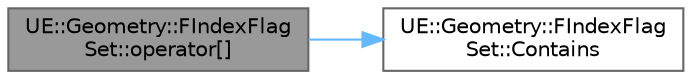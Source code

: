digraph "UE::Geometry::FIndexFlagSet::operator[]"
{
 // INTERACTIVE_SVG=YES
 // LATEX_PDF_SIZE
  bgcolor="transparent";
  edge [fontname=Helvetica,fontsize=10,labelfontname=Helvetica,labelfontsize=10];
  node [fontname=Helvetica,fontsize=10,shape=box,height=0.2,width=0.4];
  rankdir="LR";
  Node1 [id="Node000001",label="UE::Geometry::FIndexFlag\lSet::operator[]",height=0.2,width=0.4,color="gray40", fillcolor="grey60", style="filled", fontcolor="black",tooltip="Array-style accessor that returns true if Index is in set, false otherwise."];
  Node1 -> Node2 [id="edge1_Node000001_Node000002",color="steelblue1",style="solid",tooltip=" "];
  Node2 [id="Node000002",label="UE::Geometry::FIndexFlag\lSet::Contains",height=0.2,width=0.4,color="grey40", fillcolor="white", style="filled",URL="$dd/df9/classUE_1_1Geometry_1_1FIndexFlagSet.html#a061aef13419d9a0ba6987ce774da8bd5",tooltip=" "];
}
